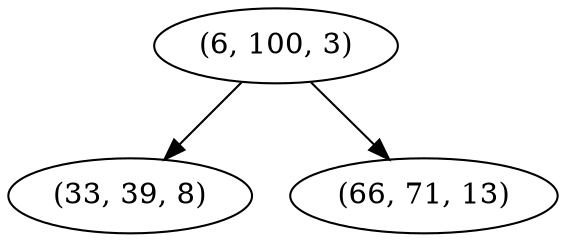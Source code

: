 digraph tree {
    "(6, 100, 3)";
    "(33, 39, 8)";
    "(66, 71, 13)";
    "(6, 100, 3)" -> "(33, 39, 8)";
    "(6, 100, 3)" -> "(66, 71, 13)";
}
